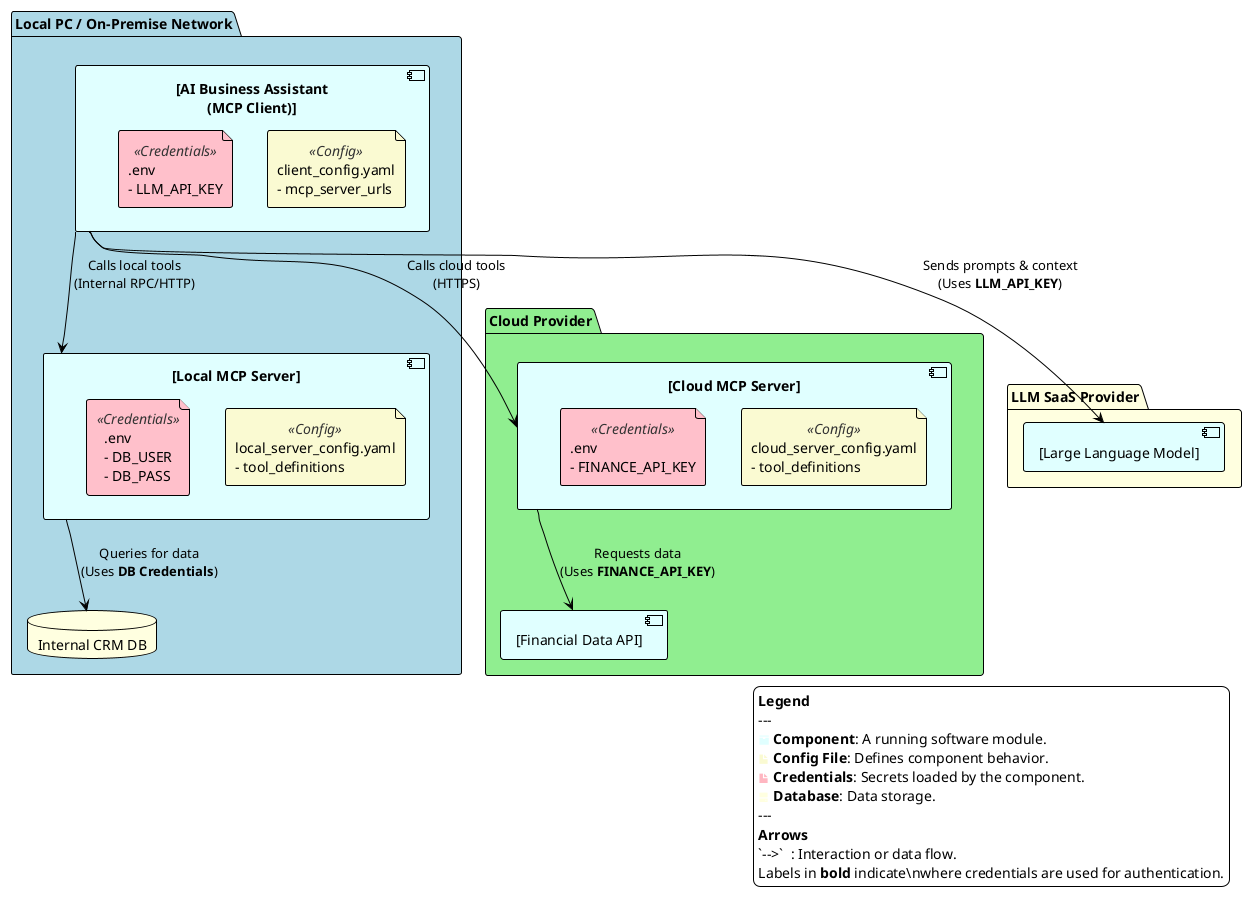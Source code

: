 @startuml
!theme plain

' === Style Definitions ===
' Define visual styles for components and stereotypes directly
skinparam component {
    BackgroundColor LightCyan
    BorderColor Black
}
skinparam database {
    BackgroundColor LightYellow
    BorderColor Black
}
' Stereotypes for config and credentials files
skinparam file<<Config>> {
    BackgroundColor #LightGoldenRodYellow
    StereotypeFontColor #333
}
skinparam file<<Credentials>> {
    BackgroundColor #FFC0CB
    StereotypeFontColor #333
}


' === Layout Definition ===

package "Local PC / On-Premise Network" #LightBlue {
    component "[AI Business Assistant\n(MCP Client)]" as App {
        file "client_config.yaml\n- mcp_server_urls" as AppConfig <<Config>>
        file ".env\n- LLM_API_KEY" as AppCreds <<Credentials>>
    }

    component "[Local MCP Server]" as LocalMCPServer {
        file "local_server_config.yaml\n- tool_definitions" as LocalServerConfig <<Config>>
        file ".env\n- DB_USER\n- DB_PASS" as LocalServerCreds <<Credentials>>
    }

    database "Internal CRM DB" as LocalDB
}

package "Cloud Provider" #LightGreen {
    component "[Cloud MCP Server]" as CloudMCPServer {
        file "cloud_server_config.yaml\n- tool_definitions" as CloudServerConfig <<Config>>
        file ".env\n- FINANCE_API_KEY" as CloudServerCreds <<Credentials>>
    }
    component "[Financial Data API]" as FinAPI
}

package "LLM SaaS Provider" #LightYellow {
    component "[Large Language Model]" as LLM
}


' === Relationships ===
' Arrows are labeled to show where credentials are used

' AI Assistant calls external services
App --> LLM : "Sends prompts & context\n(Uses **LLM_API_KEY**)"
App --> LocalMCPServer : "Calls local tools\n(Internal RPC/HTTP)"
App --> CloudMCPServer : "Calls cloud tools\n(HTTPS)"

' Local MCP Server calls internal database
LocalMCPServer --> LocalDB : "Queries for data\n(Uses **DB Credentials**)"

' Cloud MCP Server calls external API
CloudMCPServer --> FinAPI : "Requests data\n(Uses **FINANCE_API_KEY**)"


' === Legend ===
legend right
  **Legend**
  ---
  <color:LightCyan><&box></color> **Component**: A running software module.
  <color:LightGoldenRodYellow><&file></color> **Config File**: Defines component behavior.
  <color:LightPink><&file></color> **Credentials**: Secrets loaded by the component.
  <color:LightYellow><&hard-drive></color> **Database**: Data storage.
  ---
  **Arrows**
  `-->`  : Interaction or data flow.
  Labels in **bold** indicate\nwhere credentials are used for authentication.
end legend

@enduml